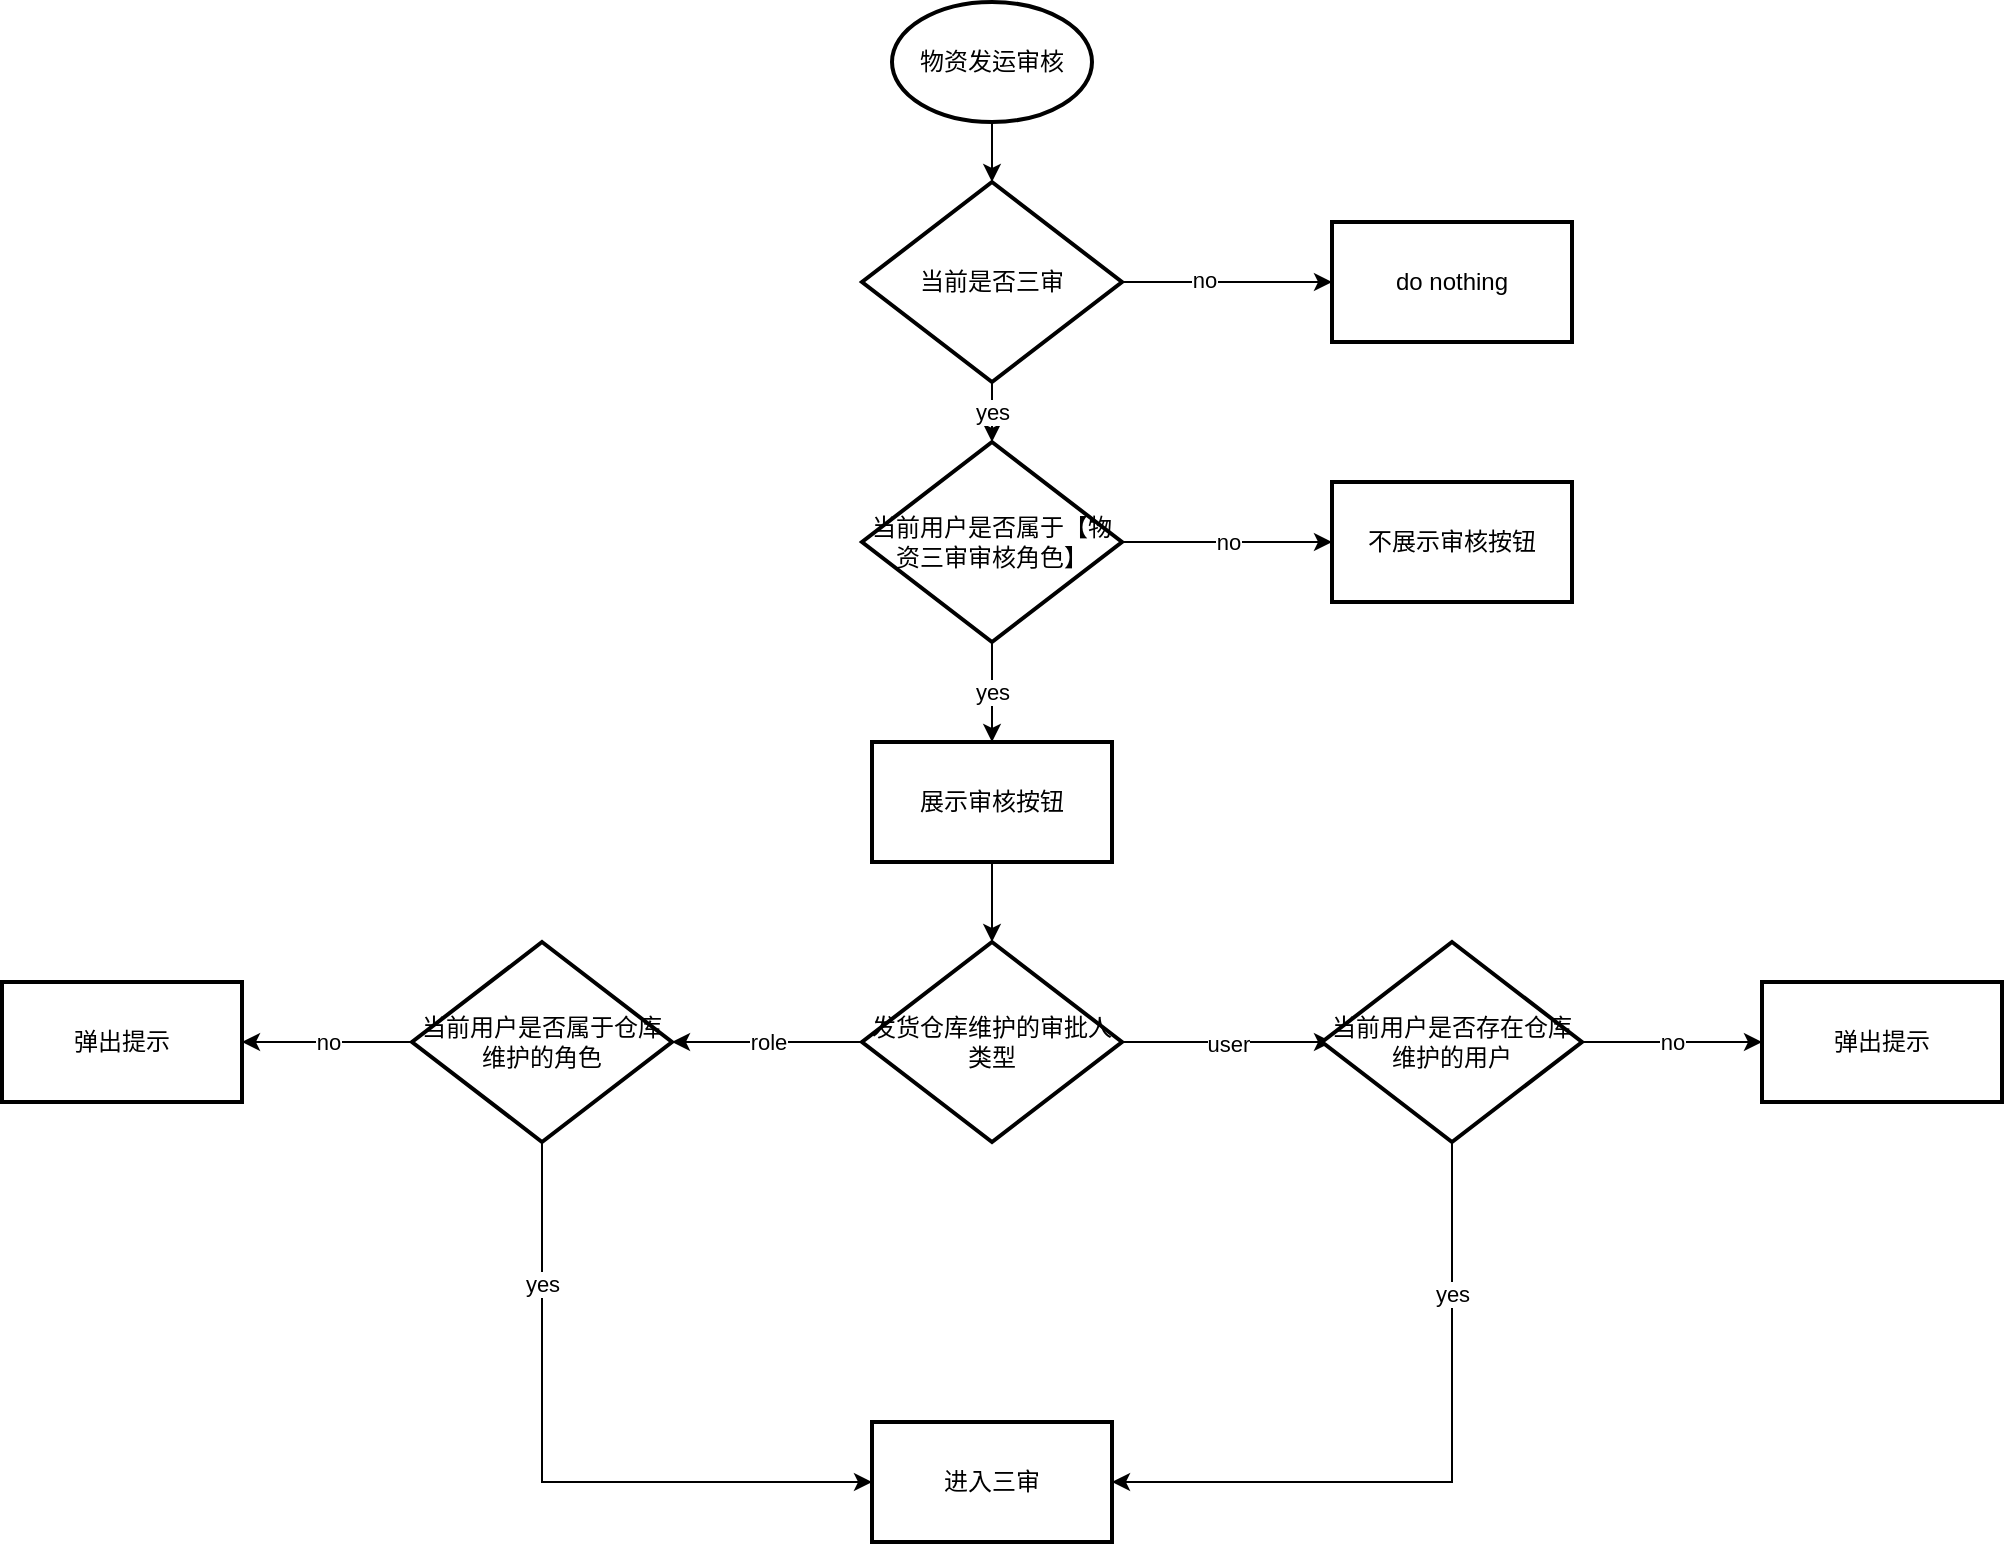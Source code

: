 <mxfile version="21.5.0" type="github">
  <diagram id="C5RBs43oDa-KdzZeNtuy" name="Page-1">
    <mxGraphModel dx="2048" dy="1912" grid="1" gridSize="10" guides="1" tooltips="1" connect="1" arrows="1" fold="1" page="1" pageScale="1" pageWidth="827" pageHeight="1169" math="0" shadow="0">
      <root>
        <mxCell id="WIyWlLk6GJQsqaUBKTNV-0" />
        <mxCell id="WIyWlLk6GJQsqaUBKTNV-1" parent="WIyWlLk6GJQsqaUBKTNV-0" />
        <mxCell id="2nOXhg0twaqO6Eg3gHm--19" value="" style="edgeStyle=orthogonalEdgeStyle;rounded=0;orthogonalLoop=1;jettySize=auto;html=1;" edge="1" parent="WIyWlLk6GJQsqaUBKTNV-1" source="2nOXhg0twaqO6Eg3gHm--1" target="2nOXhg0twaqO6Eg3gHm--17">
          <mxGeometry relative="1" as="geometry" />
        </mxCell>
        <mxCell id="2nOXhg0twaqO6Eg3gHm--1" value="物资发运审核" style="strokeWidth=2;html=1;shape=mxgraph.flowchart.start_1;whiteSpace=wrap;" vertex="1" parent="WIyWlLk6GJQsqaUBKTNV-1">
          <mxGeometry x="340" width="100" height="60" as="geometry" />
        </mxCell>
        <mxCell id="2nOXhg0twaqO6Eg3gHm--7" value="no" style="edgeStyle=orthogonalEdgeStyle;rounded=0;orthogonalLoop=1;jettySize=auto;html=1;" edge="1" parent="WIyWlLk6GJQsqaUBKTNV-1" source="2nOXhg0twaqO6Eg3gHm--4" target="2nOXhg0twaqO6Eg3gHm--6">
          <mxGeometry relative="1" as="geometry">
            <Array as="points">
              <mxPoint x="540" y="270" />
              <mxPoint x="540" y="270" />
            </Array>
          </mxGeometry>
        </mxCell>
        <mxCell id="2nOXhg0twaqO6Eg3gHm--12" value="yes" style="edgeStyle=orthogonalEdgeStyle;rounded=0;orthogonalLoop=1;jettySize=auto;html=1;" edge="1" parent="WIyWlLk6GJQsqaUBKTNV-1" source="2nOXhg0twaqO6Eg3gHm--4" target="2nOXhg0twaqO6Eg3gHm--11">
          <mxGeometry relative="1" as="geometry" />
        </mxCell>
        <mxCell id="2nOXhg0twaqO6Eg3gHm--4" value="当前用户是否属于【物资三审审核角色】" style="rhombus;whiteSpace=wrap;html=1;strokeWidth=2;" vertex="1" parent="WIyWlLk6GJQsqaUBKTNV-1">
          <mxGeometry x="325" y="220" width="130" height="100" as="geometry" />
        </mxCell>
        <mxCell id="2nOXhg0twaqO6Eg3gHm--6" value="不展示审核按钮" style="whiteSpace=wrap;html=1;strokeWidth=2;" vertex="1" parent="WIyWlLk6GJQsqaUBKTNV-1">
          <mxGeometry x="560" y="240" width="120" height="60" as="geometry" />
        </mxCell>
        <mxCell id="2nOXhg0twaqO6Eg3gHm--16" value="" style="edgeStyle=orthogonalEdgeStyle;rounded=0;orthogonalLoop=1;jettySize=auto;html=1;" edge="1" parent="WIyWlLk6GJQsqaUBKTNV-1" source="2nOXhg0twaqO6Eg3gHm--11" target="2nOXhg0twaqO6Eg3gHm--15">
          <mxGeometry relative="1" as="geometry" />
        </mxCell>
        <mxCell id="2nOXhg0twaqO6Eg3gHm--11" value="展示审核按钮" style="whiteSpace=wrap;html=1;strokeWidth=2;" vertex="1" parent="WIyWlLk6GJQsqaUBKTNV-1">
          <mxGeometry x="330" y="370" width="120" height="60" as="geometry" />
        </mxCell>
        <mxCell id="2nOXhg0twaqO6Eg3gHm--26" value="user" style="edgeStyle=orthogonalEdgeStyle;rounded=0;orthogonalLoop=1;jettySize=auto;html=1;" edge="1" parent="WIyWlLk6GJQsqaUBKTNV-1" source="2nOXhg0twaqO6Eg3gHm--15">
          <mxGeometry relative="1" as="geometry">
            <mxPoint x="560" y="520" as="targetPoint" />
          </mxGeometry>
        </mxCell>
        <mxCell id="2nOXhg0twaqO6Eg3gHm--29" value="role" style="edgeStyle=orthogonalEdgeStyle;rounded=0;orthogonalLoop=1;jettySize=auto;html=1;" edge="1" parent="WIyWlLk6GJQsqaUBKTNV-1" source="2nOXhg0twaqO6Eg3gHm--15">
          <mxGeometry relative="1" as="geometry">
            <mxPoint x="230" y="520" as="targetPoint" />
          </mxGeometry>
        </mxCell>
        <mxCell id="2nOXhg0twaqO6Eg3gHm--15" value="发货仓库维护的审批人类型" style="rhombus;whiteSpace=wrap;html=1;strokeWidth=2;" vertex="1" parent="WIyWlLk6GJQsqaUBKTNV-1">
          <mxGeometry x="325" y="470" width="130" height="100" as="geometry" />
        </mxCell>
        <mxCell id="2nOXhg0twaqO6Eg3gHm--18" value="yes" style="edgeStyle=orthogonalEdgeStyle;rounded=0;orthogonalLoop=1;jettySize=auto;html=1;" edge="1" parent="WIyWlLk6GJQsqaUBKTNV-1" source="2nOXhg0twaqO6Eg3gHm--17" target="2nOXhg0twaqO6Eg3gHm--4">
          <mxGeometry relative="1" as="geometry" />
        </mxCell>
        <mxCell id="2nOXhg0twaqO6Eg3gHm--21" value="" style="edgeStyle=orthogonalEdgeStyle;rounded=0;orthogonalLoop=1;jettySize=auto;html=1;" edge="1" parent="WIyWlLk6GJQsqaUBKTNV-1" source="2nOXhg0twaqO6Eg3gHm--17" target="2nOXhg0twaqO6Eg3gHm--20">
          <mxGeometry relative="1" as="geometry" />
        </mxCell>
        <mxCell id="2nOXhg0twaqO6Eg3gHm--22" value="no" style="edgeLabel;html=1;align=center;verticalAlign=middle;resizable=0;points=[];" vertex="1" connectable="0" parent="2nOXhg0twaqO6Eg3gHm--21">
          <mxGeometry x="-0.231" y="1" relative="1" as="geometry">
            <mxPoint as="offset" />
          </mxGeometry>
        </mxCell>
        <mxCell id="2nOXhg0twaqO6Eg3gHm--17" value="当前是否三审" style="rhombus;whiteSpace=wrap;html=1;strokeWidth=2;" vertex="1" parent="WIyWlLk6GJQsqaUBKTNV-1">
          <mxGeometry x="325" y="90" width="130" height="100" as="geometry" />
        </mxCell>
        <mxCell id="2nOXhg0twaqO6Eg3gHm--20" value="do nothing" style="whiteSpace=wrap;html=1;strokeWidth=2;" vertex="1" parent="WIyWlLk6GJQsqaUBKTNV-1">
          <mxGeometry x="560" y="110" width="120" height="60" as="geometry" />
        </mxCell>
        <mxCell id="2nOXhg0twaqO6Eg3gHm--34" value="no" style="edgeStyle=orthogonalEdgeStyle;rounded=0;orthogonalLoop=1;jettySize=auto;html=1;" edge="1" parent="WIyWlLk6GJQsqaUBKTNV-1" source="2nOXhg0twaqO6Eg3gHm--31" target="2nOXhg0twaqO6Eg3gHm--33">
          <mxGeometry relative="1" as="geometry" />
        </mxCell>
        <mxCell id="2nOXhg0twaqO6Eg3gHm--41" style="edgeStyle=orthogonalEdgeStyle;rounded=0;orthogonalLoop=1;jettySize=auto;html=1;entryX=0;entryY=0.5;entryDx=0;entryDy=0;" edge="1" parent="WIyWlLk6GJQsqaUBKTNV-1" source="2nOXhg0twaqO6Eg3gHm--31" target="2nOXhg0twaqO6Eg3gHm--37">
          <mxGeometry relative="1" as="geometry">
            <Array as="points">
              <mxPoint x="165" y="740" />
            </Array>
          </mxGeometry>
        </mxCell>
        <mxCell id="2nOXhg0twaqO6Eg3gHm--43" value="yes" style="edgeLabel;html=1;align=center;verticalAlign=middle;resizable=0;points=[];" vertex="1" connectable="0" parent="2nOXhg0twaqO6Eg3gHm--41">
          <mxGeometry x="-0.58" relative="1" as="geometry">
            <mxPoint as="offset" />
          </mxGeometry>
        </mxCell>
        <mxCell id="2nOXhg0twaqO6Eg3gHm--31" value="当前用户是否属于仓库维护的角色" style="rhombus;whiteSpace=wrap;html=1;strokeWidth=2;" vertex="1" parent="WIyWlLk6GJQsqaUBKTNV-1">
          <mxGeometry x="100" y="470" width="130" height="100" as="geometry" />
        </mxCell>
        <mxCell id="2nOXhg0twaqO6Eg3gHm--36" value="no" style="edgeStyle=orthogonalEdgeStyle;rounded=0;orthogonalLoop=1;jettySize=auto;html=1;" edge="1" parent="WIyWlLk6GJQsqaUBKTNV-1" source="2nOXhg0twaqO6Eg3gHm--32" target="2nOXhg0twaqO6Eg3gHm--35">
          <mxGeometry relative="1" as="geometry" />
        </mxCell>
        <mxCell id="2nOXhg0twaqO6Eg3gHm--40" style="edgeStyle=orthogonalEdgeStyle;rounded=0;orthogonalLoop=1;jettySize=auto;html=1;entryX=1;entryY=0.5;entryDx=0;entryDy=0;" edge="1" parent="WIyWlLk6GJQsqaUBKTNV-1" source="2nOXhg0twaqO6Eg3gHm--32" target="2nOXhg0twaqO6Eg3gHm--37">
          <mxGeometry relative="1" as="geometry">
            <Array as="points">
              <mxPoint x="620" y="740" />
            </Array>
          </mxGeometry>
        </mxCell>
        <mxCell id="2nOXhg0twaqO6Eg3gHm--42" value="yes" style="edgeLabel;html=1;align=center;verticalAlign=middle;resizable=0;points=[];" vertex="1" connectable="0" parent="2nOXhg0twaqO6Eg3gHm--40">
          <mxGeometry x="-0.557" relative="1" as="geometry">
            <mxPoint as="offset" />
          </mxGeometry>
        </mxCell>
        <mxCell id="2nOXhg0twaqO6Eg3gHm--32" value="当前用户是否存在仓库维护的用户" style="rhombus;whiteSpace=wrap;html=1;strokeWidth=2;" vertex="1" parent="WIyWlLk6GJQsqaUBKTNV-1">
          <mxGeometry x="555" y="470" width="130" height="100" as="geometry" />
        </mxCell>
        <mxCell id="2nOXhg0twaqO6Eg3gHm--33" value="弹出提示" style="whiteSpace=wrap;html=1;strokeWidth=2;" vertex="1" parent="WIyWlLk6GJQsqaUBKTNV-1">
          <mxGeometry x="-105" y="490" width="120" height="60" as="geometry" />
        </mxCell>
        <mxCell id="2nOXhg0twaqO6Eg3gHm--35" value="弹出提示" style="whiteSpace=wrap;html=1;strokeWidth=2;" vertex="1" parent="WIyWlLk6GJQsqaUBKTNV-1">
          <mxGeometry x="775" y="490" width="120" height="60" as="geometry" />
        </mxCell>
        <mxCell id="2nOXhg0twaqO6Eg3gHm--37" value="进入三审" style="whiteSpace=wrap;html=1;strokeWidth=2;" vertex="1" parent="WIyWlLk6GJQsqaUBKTNV-1">
          <mxGeometry x="330" y="710" width="120" height="60" as="geometry" />
        </mxCell>
      </root>
    </mxGraphModel>
  </diagram>
</mxfile>
